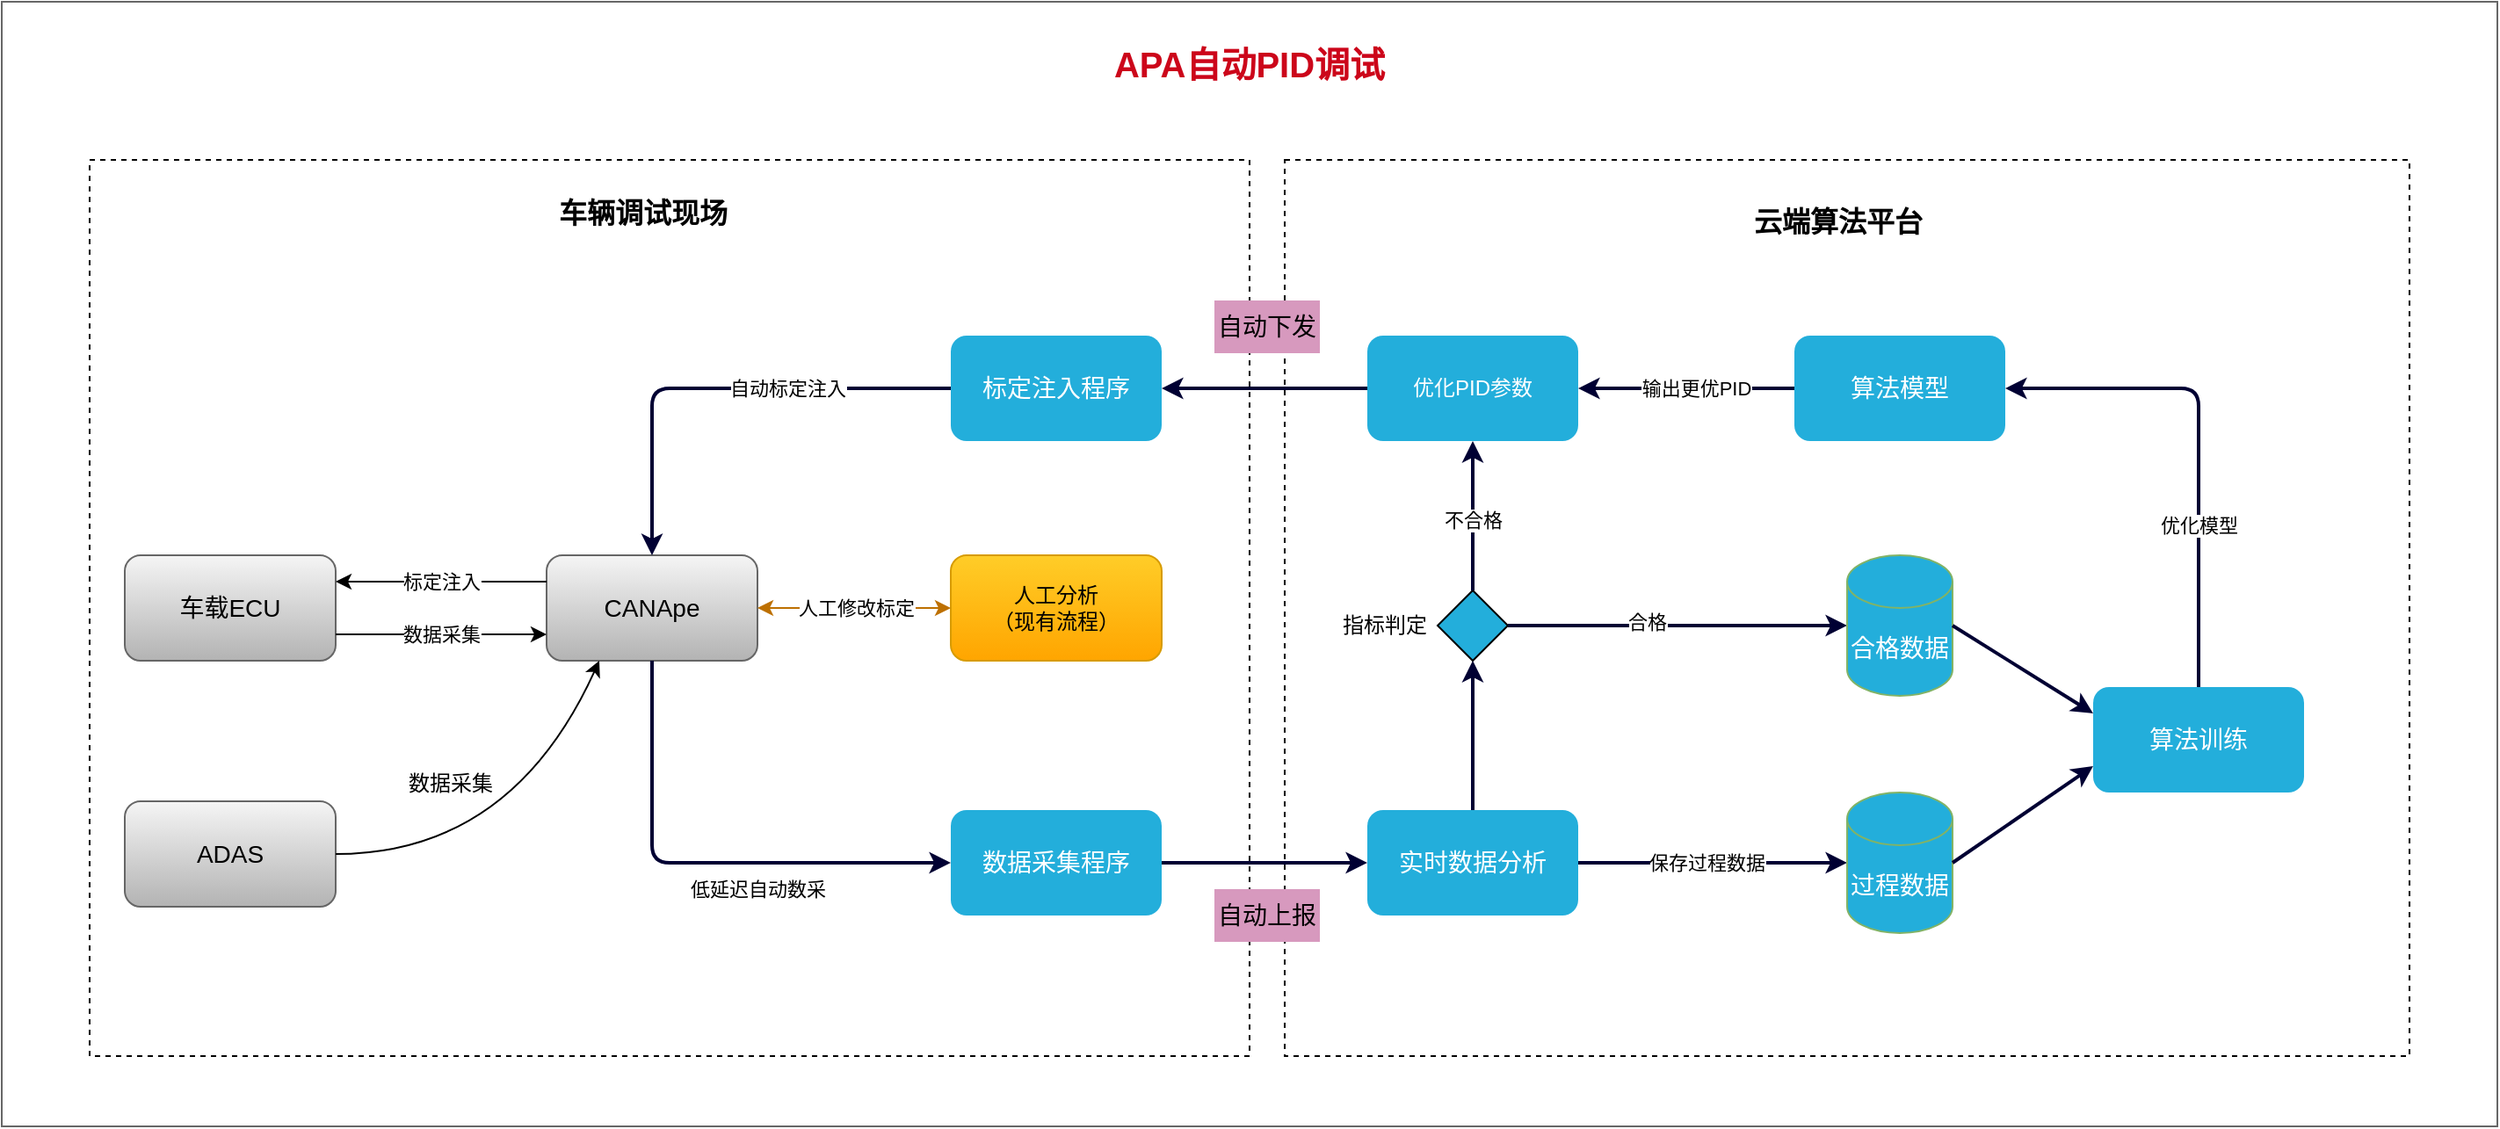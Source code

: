 <mxfile version="20.2.4" type="github">
  <diagram id="gSlv95_4RIC7wDLJ_D38" name="第 1 页">
    <mxGraphModel dx="2066" dy="1128" grid="1" gridSize="10" guides="1" tooltips="1" connect="1" arrows="1" fold="1" page="1" pageScale="1" pageWidth="827" pageHeight="1169" math="0" shadow="0">
      <root>
        <mxCell id="0" />
        <mxCell id="1" parent="0" />
        <mxCell id="a_lZ2sSl408J0I851wid-6" value="" style="rounded=0;whiteSpace=wrap;html=1;labelBorderColor=none;fontSize=16;strokeWidth=1;gradientDirection=south;fillStyle=auto;fillColor=#FFFFFF;gradientColor=none;strokeColor=#666666;" vertex="1" parent="1">
          <mxGeometry x="10" y="80" width="1420" height="640" as="geometry" />
        </mxCell>
        <mxCell id="lMwt3xtERxKwk5VagIGB-60" value="" style="rounded=0;whiteSpace=wrap;html=1;fontSize=16;dashed=1;" parent="1" vertex="1">
          <mxGeometry x="740" y="170" width="640" height="510" as="geometry" />
        </mxCell>
        <mxCell id="lMwt3xtERxKwk5VagIGB-58" value="" style="rounded=0;whiteSpace=wrap;html=1;fontSize=16;dashed=1;" parent="1" vertex="1">
          <mxGeometry x="60" y="170" width="660" height="510" as="geometry" />
        </mxCell>
        <mxCell id="lMwt3xtERxKwk5VagIGB-2" value="车载ECU" style="rounded=1;whiteSpace=wrap;html=1;fillColor=#f5f5f5;gradientColor=#b3b3b3;strokeColor=#666666;fontSize=14;" parent="1" vertex="1">
          <mxGeometry x="80" y="395" width="120" height="60" as="geometry" />
        </mxCell>
        <mxCell id="lMwt3xtERxKwk5VagIGB-4" value="CANApe" style="rounded=1;whiteSpace=wrap;html=1;fillColor=#f5f5f5;gradientColor=#b3b3b3;strokeColor=#666666;fontSize=14;" parent="1" vertex="1">
          <mxGeometry x="320" y="395" width="120" height="60" as="geometry" />
        </mxCell>
        <mxCell id="lMwt3xtERxKwk5VagIGB-5" value="数据采集程序" style="rounded=1;whiteSpace=wrap;html=1;fillColor=#23AEDB;gradientColor=none;strokeColor=none;fontColor=#FFFFFF;strokeWidth=2;fontSize=14;" parent="1" vertex="1">
          <mxGeometry x="550" y="540" width="120" height="60" as="geometry" />
        </mxCell>
        <mxCell id="lMwt3xtERxKwk5VagIGB-6" value="实时数据分析" style="rounded=1;whiteSpace=wrap;html=1;fillColor=#23AEDB;gradientColor=none;strokeColor=none;fontColor=#FFFFFF;strokeWidth=2;fontSize=14;" parent="1" vertex="1">
          <mxGeometry x="787" y="540" width="120" height="60" as="geometry" />
        </mxCell>
        <mxCell id="lMwt3xtERxKwk5VagIGB-7" value="标定注入程序" style="rounded=1;whiteSpace=wrap;html=1;fillColor=#23AEDB;gradientColor=none;strokeColor=none;fontColor=#FFFFFF;strokeWidth=2;fontSize=14;" parent="1" vertex="1">
          <mxGeometry x="550" y="270" width="120" height="60" as="geometry" />
        </mxCell>
        <mxCell id="lMwt3xtERxKwk5VagIGB-9" value="" style="endArrow=classic;html=1;rounded=0;exitX=1;exitY=0.75;exitDx=0;exitDy=0;entryX=0;entryY=0.75;entryDx=0;entryDy=0;" parent="1" source="lMwt3xtERxKwk5VagIGB-2" target="lMwt3xtERxKwk5VagIGB-4" edge="1">
          <mxGeometry width="50" height="50" relative="1" as="geometry">
            <mxPoint x="240" y="460" as="sourcePoint" />
            <mxPoint x="290" y="410" as="targetPoint" />
            <Array as="points" />
          </mxGeometry>
        </mxCell>
        <mxCell id="lMwt3xtERxKwk5VagIGB-10" value="数据采集" style="edgeLabel;html=1;align=center;verticalAlign=middle;resizable=0;points=[];" parent="lMwt3xtERxKwk5VagIGB-9" vertex="1" connectable="0">
          <mxGeometry x="-0.417" y="2" relative="1" as="geometry">
            <mxPoint x="25" y="2" as="offset" />
          </mxGeometry>
        </mxCell>
        <mxCell id="lMwt3xtERxKwk5VagIGB-11" value="标定注入" style="endArrow=classic;html=1;rounded=0;entryX=1;entryY=0.25;entryDx=0;entryDy=0;exitX=0;exitY=0.25;exitDx=0;exitDy=0;" parent="1" source="lMwt3xtERxKwk5VagIGB-4" target="lMwt3xtERxKwk5VagIGB-2" edge="1">
          <mxGeometry width="50" height="50" relative="1" as="geometry">
            <mxPoint x="260" y="670" as="sourcePoint" />
            <mxPoint x="310" y="620" as="targetPoint" />
          </mxGeometry>
        </mxCell>
        <mxCell id="lMwt3xtERxKwk5VagIGB-14" value="" style="endArrow=classic;html=1;rounded=1;exitX=0;exitY=0.5;exitDx=0;exitDy=0;fillColor=#d5e8d4;gradientColor=#97d077;strokeColor=#000033;strokeWidth=2;" parent="1" source="lMwt3xtERxKwk5VagIGB-7" target="lMwt3xtERxKwk5VagIGB-4" edge="1">
          <mxGeometry width="50" height="50" relative="1" as="geometry">
            <mxPoint x="390" y="600" as="sourcePoint" />
            <mxPoint x="370" y="460" as="targetPoint" />
            <Array as="points">
              <mxPoint x="380" y="300" />
            </Array>
          </mxGeometry>
        </mxCell>
        <mxCell id="lMwt3xtERxKwk5VagIGB-15" value="自动标定注入" style="edgeLabel;html=1;align=center;verticalAlign=middle;resizable=0;points=[];" parent="lMwt3xtERxKwk5VagIGB-14" vertex="1" connectable="0">
          <mxGeometry x="-0.156" y="3" relative="1" as="geometry">
            <mxPoint x="19" y="-3" as="offset" />
          </mxGeometry>
        </mxCell>
        <mxCell id="lMwt3xtERxKwk5VagIGB-16" value="" style="endArrow=classic;html=1;rounded=1;entryX=0;entryY=0.5;entryDx=0;entryDy=0;exitX=0.5;exitY=1;exitDx=0;exitDy=0;fillColor=#d5e8d4;gradientColor=#97d077;strokeColor=#000033;strokeWidth=2;" parent="1" source="lMwt3xtERxKwk5VagIGB-4" target="lMwt3xtERxKwk5VagIGB-5" edge="1">
          <mxGeometry width="50" height="50" relative="1" as="geometry">
            <mxPoint x="230" y="650" as="sourcePoint" />
            <mxPoint x="280" y="600" as="targetPoint" />
            <Array as="points">
              <mxPoint x="380" y="570" />
            </Array>
          </mxGeometry>
        </mxCell>
        <mxCell id="lMwt3xtERxKwk5VagIGB-17" value="低延迟自动数采" style="edgeLabel;html=1;align=center;verticalAlign=middle;resizable=0;points=[];" parent="lMwt3xtERxKwk5VagIGB-16" vertex="1" connectable="0">
          <mxGeometry x="-0.244" relative="1" as="geometry">
            <mxPoint x="60" y="22" as="offset" />
          </mxGeometry>
        </mxCell>
        <mxCell id="lMwt3xtERxKwk5VagIGB-22" value="优化PID参数" style="rounded=1;whiteSpace=wrap;html=1;fillColor=#23AEDB;gradientColor=none;strokeColor=none;fontColor=#FFFFFF;strokeWidth=2;" parent="1" vertex="1">
          <mxGeometry x="787" y="270" width="120" height="60" as="geometry" />
        </mxCell>
        <mxCell id="lMwt3xtERxKwk5VagIGB-25" value="" style="rhombus;whiteSpace=wrap;html=1;fillColor=#23AEDB;" parent="1" vertex="1">
          <mxGeometry x="827" y="415" width="40" height="40" as="geometry" />
        </mxCell>
        <mxCell id="lMwt3xtERxKwk5VagIGB-26" value="指标判定" style="text;html=1;strokeColor=none;fillColor=none;align=center;verticalAlign=middle;whiteSpace=wrap;rounded=0;" parent="1" vertex="1">
          <mxGeometry x="767" y="420" width="60" height="30" as="geometry" />
        </mxCell>
        <mxCell id="lMwt3xtERxKwk5VagIGB-27" value="" style="endArrow=classic;html=1;rounded=0;exitX=0.5;exitY=0;exitDx=0;exitDy=0;entryX=0.5;entryY=1;entryDx=0;entryDy=0;strokeColor=#000033;strokeWidth=2;" parent="1" source="lMwt3xtERxKwk5VagIGB-6" target="lMwt3xtERxKwk5VagIGB-25" edge="1">
          <mxGeometry width="50" height="50" relative="1" as="geometry">
            <mxPoint x="780" y="460" as="sourcePoint" />
            <mxPoint x="830" y="410" as="targetPoint" />
          </mxGeometry>
        </mxCell>
        <mxCell id="lMwt3xtERxKwk5VagIGB-28" value="" style="endArrow=classic;html=1;rounded=0;exitX=0.5;exitY=0;exitDx=0;exitDy=0;entryX=0.5;entryY=1;entryDx=0;entryDy=0;strokeColor=#000033;strokeWidth=2;" parent="1" source="lMwt3xtERxKwk5VagIGB-25" target="lMwt3xtERxKwk5VagIGB-22" edge="1">
          <mxGeometry width="50" height="50" relative="1" as="geometry">
            <mxPoint x="840" y="380" as="sourcePoint" />
            <mxPoint x="890" y="330" as="targetPoint" />
          </mxGeometry>
        </mxCell>
        <mxCell id="lMwt3xtERxKwk5VagIGB-32" value="不合格" style="edgeLabel;html=1;align=center;verticalAlign=middle;resizable=0;points=[];" parent="lMwt3xtERxKwk5VagIGB-28" vertex="1" connectable="0">
          <mxGeometry x="0.16" y="4" relative="1" as="geometry">
            <mxPoint x="4" y="9" as="offset" />
          </mxGeometry>
        </mxCell>
        <mxCell id="lMwt3xtERxKwk5VagIGB-30" value="" style="endArrow=classic;html=1;rounded=0;exitX=1;exitY=0.5;exitDx=0;exitDy=0;entryX=0;entryY=0.5;entryDx=0;entryDy=0;entryPerimeter=0;fillColor=#d5e8d4;gradientColor=#97d077;strokeColor=#000033;strokeWidth=2;" parent="1" source="lMwt3xtERxKwk5VagIGB-25" target="lMwt3xtERxKwk5VagIGB-41" edge="1">
          <mxGeometry width="50" height="50" relative="1" as="geometry">
            <mxPoint x="900" y="420" as="sourcePoint" />
            <mxPoint x="970" y="400" as="targetPoint" />
          </mxGeometry>
        </mxCell>
        <mxCell id="lMwt3xtERxKwk5VagIGB-31" value="合格" style="edgeLabel;html=1;align=center;verticalAlign=middle;resizable=0;points=[];" parent="lMwt3xtERxKwk5VagIGB-30" vertex="1" connectable="0">
          <mxGeometry x="-0.188" y="2" relative="1" as="geometry">
            <mxPoint as="offset" />
          </mxGeometry>
        </mxCell>
        <mxCell id="lMwt3xtERxKwk5VagIGB-33" value="ADAS" style="rounded=1;whiteSpace=wrap;html=1;fillColor=#f5f5f5;gradientColor=#b3b3b3;strokeColor=#666666;fontSize=14;" parent="1" vertex="1">
          <mxGeometry x="80" y="535" width="120" height="60" as="geometry" />
        </mxCell>
        <mxCell id="lMwt3xtERxKwk5VagIGB-34" value="" style="endArrow=classic;html=1;exitX=1;exitY=0.5;exitDx=0;exitDy=0;entryX=0.25;entryY=1;entryDx=0;entryDy=0;curved=1;" parent="1" source="lMwt3xtERxKwk5VagIGB-33" target="lMwt3xtERxKwk5VagIGB-4" edge="1">
          <mxGeometry width="50" height="50" relative="1" as="geometry">
            <mxPoint x="260" y="630" as="sourcePoint" />
            <mxPoint x="310" y="580" as="targetPoint" />
            <Array as="points">
              <mxPoint x="300" y="565" />
            </Array>
          </mxGeometry>
        </mxCell>
        <mxCell id="lMwt3xtERxKwk5VagIGB-35" value="数据采集" style="text;html=1;align=center;verticalAlign=middle;resizable=0;points=[];autosize=1;strokeColor=none;fillColor=none;" parent="1" vertex="1">
          <mxGeometry x="230" y="510" width="70" height="30" as="geometry" />
        </mxCell>
        <mxCell id="lMwt3xtERxKwk5VagIGB-38" value="" style="endArrow=classic;html=1;rounded=0;exitX=1;exitY=0.5;exitDx=0;exitDy=0;entryX=0;entryY=0.5;entryDx=0;entryDy=0;entryPerimeter=0;fillColor=#d5e8d4;gradientColor=#97d077;strokeColor=#000033;strokeWidth=2;" parent="1" source="lMwt3xtERxKwk5VagIGB-6" target="lMwt3xtERxKwk5VagIGB-39" edge="1">
          <mxGeometry width="50" height="50" relative="1" as="geometry">
            <mxPoint x="940" y="580" as="sourcePoint" />
            <mxPoint x="950" y="490" as="targetPoint" />
          </mxGeometry>
        </mxCell>
        <mxCell id="lMwt3xtERxKwk5VagIGB-40" value="保存过程数据" style="edgeLabel;html=1;align=center;verticalAlign=middle;resizable=0;points=[];" parent="lMwt3xtERxKwk5VagIGB-38" vertex="1" connectable="0">
          <mxGeometry x="-0.429" y="-1" relative="1" as="geometry">
            <mxPoint x="29" y="-1" as="offset" />
          </mxGeometry>
        </mxCell>
        <mxCell id="lMwt3xtERxKwk5VagIGB-39" value="过程数据" style="shape=cylinder3;whiteSpace=wrap;html=1;boundedLbl=1;backgroundOutline=1;size=15;fillColor=#23AEDB;gradientColor=none;strokeColor=#82b366;strokeWidth=1;fontSize=14;fontColor=#FFFFFF;" parent="1" vertex="1">
          <mxGeometry x="1060" y="530" width="60" height="80" as="geometry" />
        </mxCell>
        <mxCell id="lMwt3xtERxKwk5VagIGB-41" value="合格数据" style="shape=cylinder3;whiteSpace=wrap;html=1;boundedLbl=1;backgroundOutline=1;size=15;fillColor=#23AEDB;gradientColor=none;strokeColor=#82b366;strokeWidth=1;fontSize=14;fontColor=#FFFFFF;" parent="1" vertex="1">
          <mxGeometry x="1060" y="395" width="60" height="80" as="geometry" />
        </mxCell>
        <mxCell id="lMwt3xtERxKwk5VagIGB-42" value="算法训练" style="rounded=1;whiteSpace=wrap;html=1;fillColor=#23AEDB;gradientColor=none;strokeColor=none;fontColor=#FFFFFF;strokeWidth=2;fontSize=14;" parent="1" vertex="1">
          <mxGeometry x="1200" y="470" width="120" height="60" as="geometry" />
        </mxCell>
        <mxCell id="lMwt3xtERxKwk5VagIGB-43" value="" style="endArrow=classic;html=1;rounded=0;exitX=1;exitY=0.5;exitDx=0;exitDy=0;exitPerimeter=0;entryX=0;entryY=0.25;entryDx=0;entryDy=0;fillColor=#d5e8d4;gradientColor=#97d077;strokeColor=#000033;strokeWidth=2;" parent="1" source="lMwt3xtERxKwk5VagIGB-41" target="lMwt3xtERxKwk5VagIGB-42" edge="1">
          <mxGeometry width="50" height="50" relative="1" as="geometry">
            <mxPoint x="1140" y="420" as="sourcePoint" />
            <mxPoint x="1190" y="370" as="targetPoint" />
          </mxGeometry>
        </mxCell>
        <mxCell id="lMwt3xtERxKwk5VagIGB-44" value="" style="endArrow=classic;html=1;rounded=0;exitX=1;exitY=0.5;exitDx=0;exitDy=0;exitPerimeter=0;entryX=0;entryY=0.75;entryDx=0;entryDy=0;fillColor=#d5e8d4;gradientColor=#97d077;strokeColor=#000033;strokeWidth=2;" parent="1" source="lMwt3xtERxKwk5VagIGB-39" target="lMwt3xtERxKwk5VagIGB-42" edge="1">
          <mxGeometry width="50" height="50" relative="1" as="geometry">
            <mxPoint x="1140" y="470" as="sourcePoint" />
            <mxPoint x="1200" y="450" as="targetPoint" />
          </mxGeometry>
        </mxCell>
        <mxCell id="lMwt3xtERxKwk5VagIGB-45" value="算法模型" style="rounded=1;whiteSpace=wrap;html=1;fillColor=#23AEDB;gradientColor=none;strokeColor=none;fontColor=#FFFFFF;strokeWidth=2;fontSize=14;" parent="1" vertex="1">
          <mxGeometry x="1030" y="270" width="120" height="60" as="geometry" />
        </mxCell>
        <mxCell id="lMwt3xtERxKwk5VagIGB-46" value="" style="endArrow=classic;html=1;rounded=1;exitX=0.5;exitY=0;exitDx=0;exitDy=0;entryX=1;entryY=0.5;entryDx=0;entryDy=0;fillColor=#d5e8d4;gradientColor=#97d077;strokeColor=#000033;strokeWidth=2;" parent="1" source="lMwt3xtERxKwk5VagIGB-42" target="lMwt3xtERxKwk5VagIGB-45" edge="1">
          <mxGeometry width="50" height="50" relative="1" as="geometry">
            <mxPoint x="1210" y="350" as="sourcePoint" />
            <mxPoint x="1260" y="300" as="targetPoint" />
            <Array as="points">
              <mxPoint x="1260" y="300" />
            </Array>
          </mxGeometry>
        </mxCell>
        <mxCell id="lMwt3xtERxKwk5VagIGB-49" value="优化模型" style="edgeLabel;html=1;align=center;verticalAlign=middle;resizable=0;points=[];" parent="lMwt3xtERxKwk5VagIGB-46" vertex="1" connectable="0">
          <mxGeometry x="0.05" y="1" relative="1" as="geometry">
            <mxPoint x="1" y="55" as="offset" />
          </mxGeometry>
        </mxCell>
        <mxCell id="lMwt3xtERxKwk5VagIGB-47" value="" style="endArrow=classic;html=1;rounded=0;exitX=0;exitY=0.5;exitDx=0;exitDy=0;entryX=1;entryY=0.5;entryDx=0;entryDy=0;endFill=1;startArrow=none;startFill=0;fillColor=#d5e8d4;gradientColor=#97d077;strokeColor=#000033;strokeWidth=2;" parent="1" source="lMwt3xtERxKwk5VagIGB-45" target="lMwt3xtERxKwk5VagIGB-22" edge="1">
          <mxGeometry width="50" height="50" relative="1" as="geometry">
            <mxPoint x="910" y="190" as="sourcePoint" />
            <mxPoint x="960" y="140" as="targetPoint" />
          </mxGeometry>
        </mxCell>
        <mxCell id="lMwt3xtERxKwk5VagIGB-48" value="输出更优PID" style="edgeLabel;html=1;align=center;verticalAlign=middle;resizable=0;points=[];" parent="lMwt3xtERxKwk5VagIGB-47" vertex="1" connectable="0">
          <mxGeometry x="0.077" y="-4" relative="1" as="geometry">
            <mxPoint x="10" y="4" as="offset" />
          </mxGeometry>
        </mxCell>
        <mxCell id="lMwt3xtERxKwk5VagIGB-52" value="车辆调试现场" style="text;html=1;strokeColor=none;fillColor=none;align=center;verticalAlign=middle;whiteSpace=wrap;rounded=0;fontSize=16;fontStyle=1" parent="1" vertex="1">
          <mxGeometry x="60" y="170" width="630" height="60" as="geometry" />
        </mxCell>
        <mxCell id="lMwt3xtERxKwk5VagIGB-53" value="云端算法平台" style="text;html=1;strokeColor=none;fillColor=none;align=center;verticalAlign=middle;whiteSpace=wrap;rounded=0;fontSize=16;fontStyle=1" parent="1" vertex="1">
          <mxGeometry x="740" y="170" width="630" height="70" as="geometry" />
        </mxCell>
        <mxCell id="a_lZ2sSl408J0I851wid-1" value="人工分析&lt;br&gt;（现有流程）" style="rounded=1;whiteSpace=wrap;html=1;fillColor=#ffcd28;strokeColor=#d79b00;gradientColor=#ffa500;" vertex="1" parent="1">
          <mxGeometry x="550" y="395" width="120" height="60" as="geometry" />
        </mxCell>
        <mxCell id="a_lZ2sSl408J0I851wid-2" value="" style="endArrow=classic;startArrow=classic;html=1;rounded=0;entryX=1;entryY=0.5;entryDx=0;entryDy=0;exitX=0;exitY=0.5;exitDx=0;exitDy=0;fillColor=#f0a30a;strokeColor=#BD7000;" edge="1" parent="1" source="a_lZ2sSl408J0I851wid-1" target="lMwt3xtERxKwk5VagIGB-4">
          <mxGeometry width="50" height="50" relative="1" as="geometry">
            <mxPoint x="460" y="440" as="sourcePoint" />
            <mxPoint x="510" y="390" as="targetPoint" />
          </mxGeometry>
        </mxCell>
        <mxCell id="a_lZ2sSl408J0I851wid-3" value="人工修改标定" style="edgeLabel;html=1;align=center;verticalAlign=middle;resizable=0;points=[];" vertex="1" connectable="0" parent="a_lZ2sSl408J0I851wid-2">
          <mxGeometry x="-0.018" relative="1" as="geometry">
            <mxPoint as="offset" />
          </mxGeometry>
        </mxCell>
        <mxCell id="a_lZ2sSl408J0I851wid-7" value="&lt;font color=&quot;#cc061a&quot; style=&quot;font-size: 20px;&quot;&gt;&lt;b&gt;APA自动PID调试&lt;/b&gt;&lt;/font&gt;" style="text;html=1;align=center;verticalAlign=middle;whiteSpace=wrap;rounded=0;labelBorderColor=none;fontSize=16;" vertex="1" parent="1">
          <mxGeometry x="10" y="80" width="1420" height="70" as="geometry" />
        </mxCell>
        <mxCell id="a_lZ2sSl408J0I851wid-10" value="" style="endArrow=classic;html=1;rounded=0;fontSize=14;fontColor=#FFFFFF;strokeColor=#000033;strokeWidth=2;entryX=0;entryY=0.5;entryDx=0;entryDy=0;exitX=1;exitY=0.5;exitDx=0;exitDy=0;" edge="1" parent="1" source="lMwt3xtERxKwk5VagIGB-5" target="lMwt3xtERxKwk5VagIGB-6">
          <mxGeometry width="50" height="50" relative="1" as="geometry">
            <mxPoint x="690" y="660" as="sourcePoint" />
            <mxPoint x="740" y="610" as="targetPoint" />
          </mxGeometry>
        </mxCell>
        <mxCell id="a_lZ2sSl408J0I851wid-11" value="" style="endArrow=classic;html=1;rounded=0;fontSize=14;fontColor=#FFFFFF;strokeColor=#000033;strokeWidth=2;entryX=1;entryY=0.5;entryDx=0;entryDy=0;exitX=0;exitY=0.5;exitDx=0;exitDy=0;" edge="1" parent="1" source="lMwt3xtERxKwk5VagIGB-22" target="lMwt3xtERxKwk5VagIGB-7">
          <mxGeometry width="50" height="50" relative="1" as="geometry">
            <mxPoint x="680" y="580" as="sourcePoint" />
            <mxPoint x="797" y="580" as="targetPoint" />
          </mxGeometry>
        </mxCell>
        <mxCell id="a_lZ2sSl408J0I851wid-12" value="&lt;font color=&quot;#000000&quot;&gt;自动下发&lt;/font&gt;" style="text;html=1;strokeColor=none;fillColor=#D799BE;align=center;verticalAlign=middle;whiteSpace=wrap;rounded=0;labelBackgroundColor=none;labelBorderColor=none;fillStyle=auto;fontSize=14;fontColor=#FFFFFF;" vertex="1" parent="1">
          <mxGeometry x="700" y="250" width="60" height="30" as="geometry" />
        </mxCell>
        <mxCell id="a_lZ2sSl408J0I851wid-13" value="&lt;font color=&quot;#000000&quot;&gt;自动上报&lt;/font&gt;" style="text;html=1;strokeColor=none;fillColor=#D799BE;align=center;verticalAlign=middle;whiteSpace=wrap;rounded=0;labelBackgroundColor=none;labelBorderColor=none;fillStyle=auto;fontSize=14;fontColor=#FFFFFF;" vertex="1" parent="1">
          <mxGeometry x="700" y="585" width="60" height="30" as="geometry" />
        </mxCell>
      </root>
    </mxGraphModel>
  </diagram>
</mxfile>
